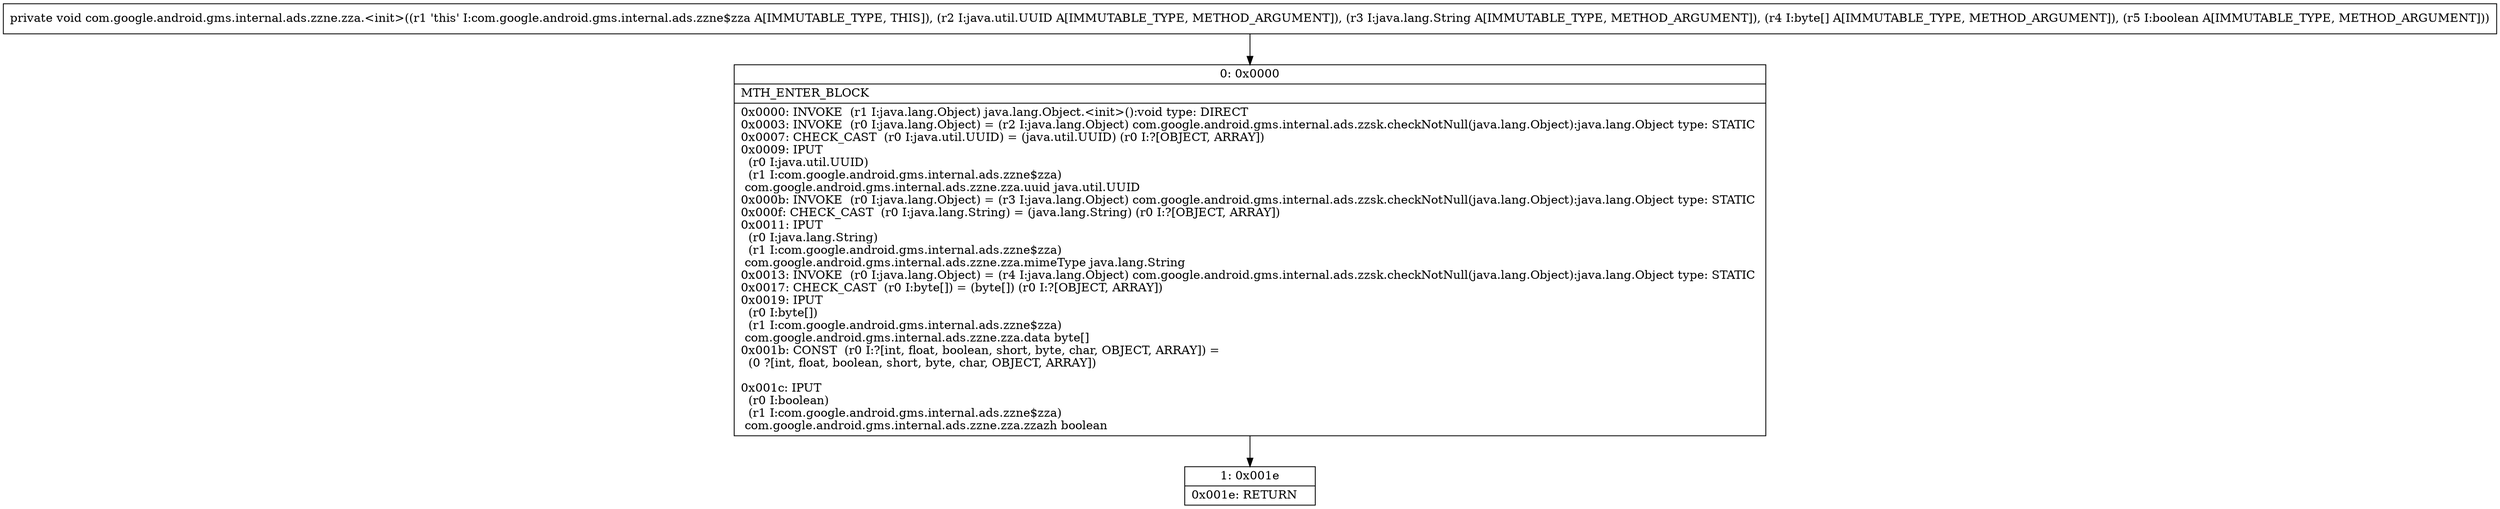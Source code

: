digraph "CFG forcom.google.android.gms.internal.ads.zzne.zza.\<init\>(Ljava\/util\/UUID;Ljava\/lang\/String;[BZ)V" {
Node_0 [shape=record,label="{0\:\ 0x0000|MTH_ENTER_BLOCK\l|0x0000: INVOKE  (r1 I:java.lang.Object) java.lang.Object.\<init\>():void type: DIRECT \l0x0003: INVOKE  (r0 I:java.lang.Object) = (r2 I:java.lang.Object) com.google.android.gms.internal.ads.zzsk.checkNotNull(java.lang.Object):java.lang.Object type: STATIC \l0x0007: CHECK_CAST  (r0 I:java.util.UUID) = (java.util.UUID) (r0 I:?[OBJECT, ARRAY]) \l0x0009: IPUT  \l  (r0 I:java.util.UUID)\l  (r1 I:com.google.android.gms.internal.ads.zzne$zza)\l com.google.android.gms.internal.ads.zzne.zza.uuid java.util.UUID \l0x000b: INVOKE  (r0 I:java.lang.Object) = (r3 I:java.lang.Object) com.google.android.gms.internal.ads.zzsk.checkNotNull(java.lang.Object):java.lang.Object type: STATIC \l0x000f: CHECK_CAST  (r0 I:java.lang.String) = (java.lang.String) (r0 I:?[OBJECT, ARRAY]) \l0x0011: IPUT  \l  (r0 I:java.lang.String)\l  (r1 I:com.google.android.gms.internal.ads.zzne$zza)\l com.google.android.gms.internal.ads.zzne.zza.mimeType java.lang.String \l0x0013: INVOKE  (r0 I:java.lang.Object) = (r4 I:java.lang.Object) com.google.android.gms.internal.ads.zzsk.checkNotNull(java.lang.Object):java.lang.Object type: STATIC \l0x0017: CHECK_CAST  (r0 I:byte[]) = (byte[]) (r0 I:?[OBJECT, ARRAY]) \l0x0019: IPUT  \l  (r0 I:byte[])\l  (r1 I:com.google.android.gms.internal.ads.zzne$zza)\l com.google.android.gms.internal.ads.zzne.zza.data byte[] \l0x001b: CONST  (r0 I:?[int, float, boolean, short, byte, char, OBJECT, ARRAY]) = \l  (0 ?[int, float, boolean, short, byte, char, OBJECT, ARRAY])\l \l0x001c: IPUT  \l  (r0 I:boolean)\l  (r1 I:com.google.android.gms.internal.ads.zzne$zza)\l com.google.android.gms.internal.ads.zzne.zza.zzazh boolean \l}"];
Node_1 [shape=record,label="{1\:\ 0x001e|0x001e: RETURN   \l}"];
MethodNode[shape=record,label="{private void com.google.android.gms.internal.ads.zzne.zza.\<init\>((r1 'this' I:com.google.android.gms.internal.ads.zzne$zza A[IMMUTABLE_TYPE, THIS]), (r2 I:java.util.UUID A[IMMUTABLE_TYPE, METHOD_ARGUMENT]), (r3 I:java.lang.String A[IMMUTABLE_TYPE, METHOD_ARGUMENT]), (r4 I:byte[] A[IMMUTABLE_TYPE, METHOD_ARGUMENT]), (r5 I:boolean A[IMMUTABLE_TYPE, METHOD_ARGUMENT])) }"];
MethodNode -> Node_0;
Node_0 -> Node_1;
}

